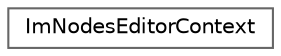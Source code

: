 digraph "Graphical Class Hierarchy"
{
 // LATEX_PDF_SIZE
  bgcolor="transparent";
  edge [fontname=Helvetica,fontsize=10,labelfontname=Helvetica,labelfontsize=10];
  node [fontname=Helvetica,fontsize=10,shape=box,height=0.2,width=0.4];
  rankdir="LR";
  Node0 [label="ImNodesEditorContext",height=0.2,width=0.4,color="grey40", fillcolor="white", style="filled",URL="$struct_im_nodes_editor_context.html",tooltip=" "];
}
